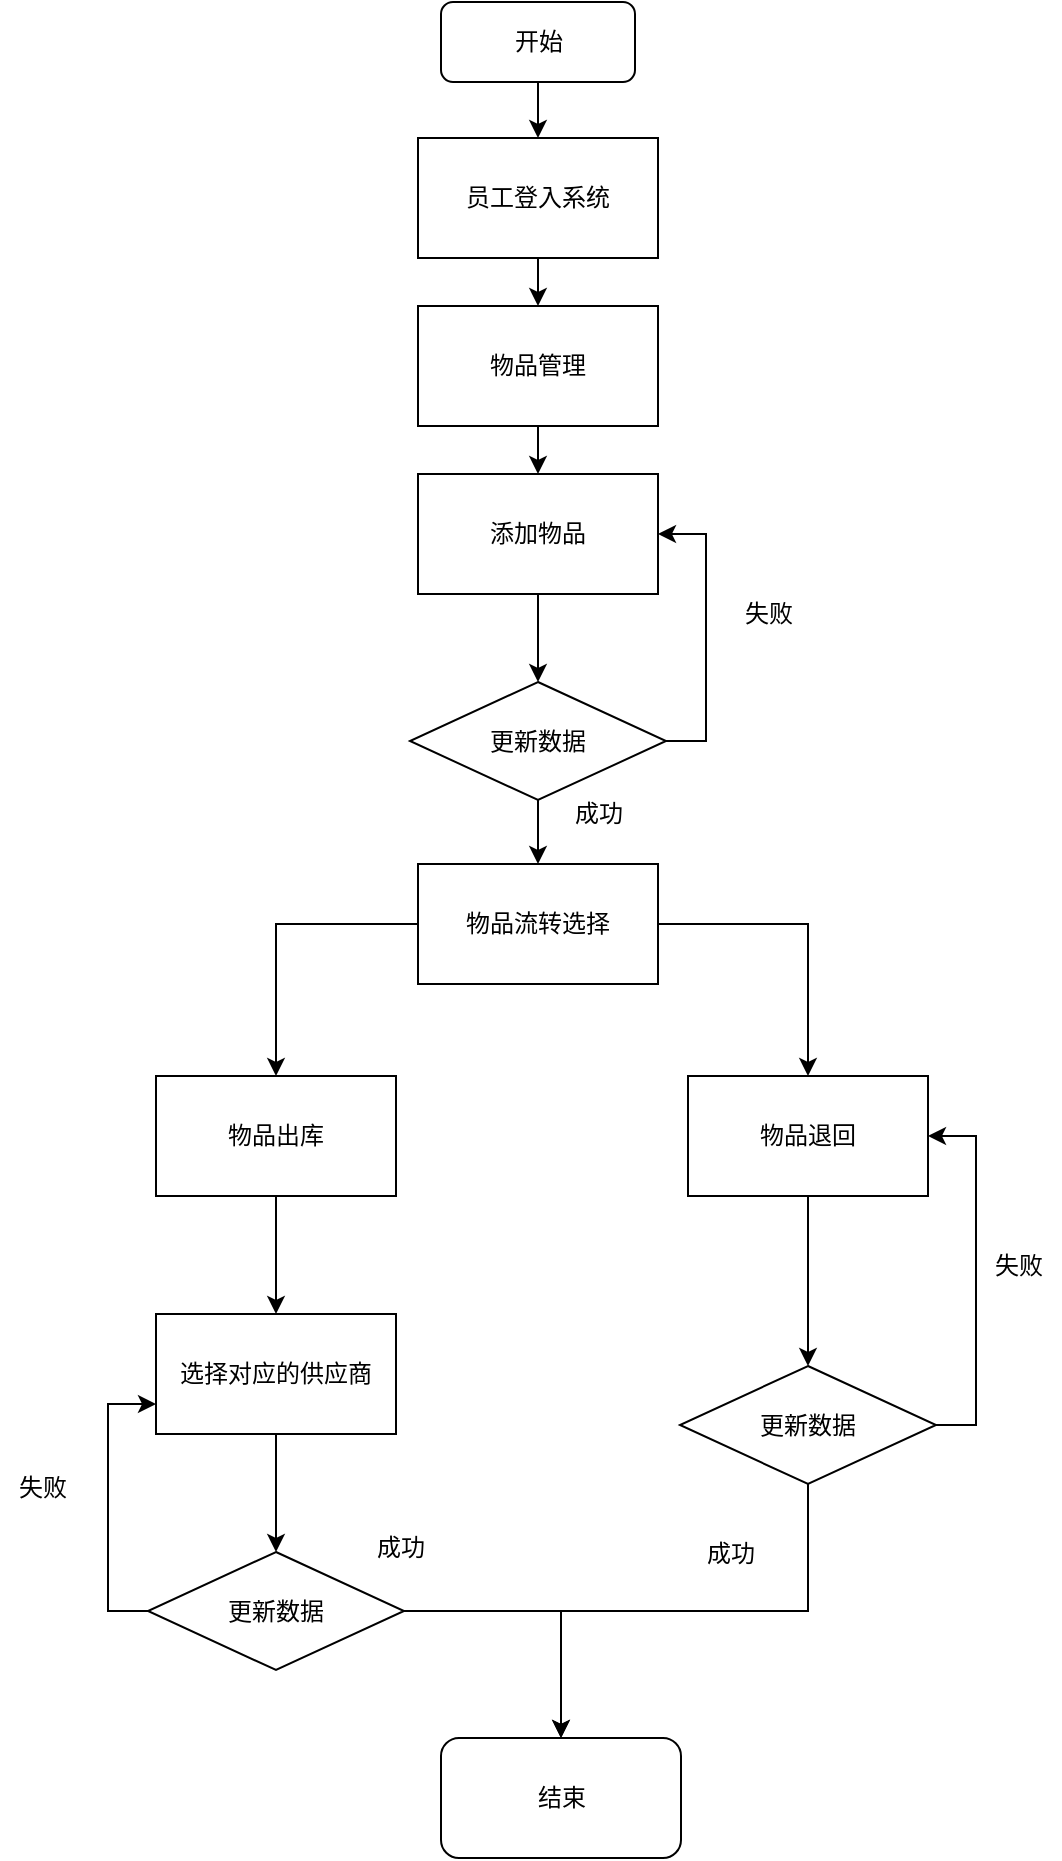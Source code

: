 <mxfile version="26.0.16">
  <diagram name="第 1 页" id="ux8WEZcNqBR8RINytSVA">
    <mxGraphModel dx="1042" dy="573" grid="0" gridSize="10" guides="1" tooltips="1" connect="1" arrows="1" fold="1" page="0" pageScale="1" pageWidth="827" pageHeight="1169" math="0" shadow="0">
      <root>
        <mxCell id="0" />
        <mxCell id="1" parent="0" />
        <mxCell id="MJ6JbtTXi98HIJlVesD6-1" value="" style="edgeStyle=orthogonalEdgeStyle;rounded=0;orthogonalLoop=1;jettySize=auto;html=1;entryX=0.5;entryY=0;entryDx=0;entryDy=0;" edge="1" parent="1" source="MJ6JbtTXi98HIJlVesD6-2" target="MJ6JbtTXi98HIJlVesD6-4">
          <mxGeometry relative="1" as="geometry" />
        </mxCell>
        <mxCell id="MJ6JbtTXi98HIJlVesD6-2" value="开始" style="rounded=1;whiteSpace=wrap;html=1;" vertex="1" parent="1">
          <mxGeometry x="335.5" width="97" height="40" as="geometry" />
        </mxCell>
        <mxCell id="MJ6JbtTXi98HIJlVesD6-3" value="" style="edgeStyle=orthogonalEdgeStyle;rounded=0;orthogonalLoop=1;jettySize=auto;html=1;" edge="1" parent="1" source="MJ6JbtTXi98HIJlVesD6-4" target="MJ6JbtTXi98HIJlVesD6-6">
          <mxGeometry relative="1" as="geometry" />
        </mxCell>
        <mxCell id="MJ6JbtTXi98HIJlVesD6-4" value="员工登入系统" style="rounded=0;whiteSpace=wrap;html=1;" vertex="1" parent="1">
          <mxGeometry x="324" y="68" width="120" height="60" as="geometry" />
        </mxCell>
        <mxCell id="MJ6JbtTXi98HIJlVesD6-5" value="" style="edgeStyle=orthogonalEdgeStyle;rounded=0;orthogonalLoop=1;jettySize=auto;html=1;" edge="1" parent="1" source="MJ6JbtTXi98HIJlVesD6-6" target="MJ6JbtTXi98HIJlVesD6-8">
          <mxGeometry relative="1" as="geometry" />
        </mxCell>
        <mxCell id="MJ6JbtTXi98HIJlVesD6-6" value="物品管理" style="rounded=0;whiteSpace=wrap;html=1;" vertex="1" parent="1">
          <mxGeometry x="324" y="152" width="120" height="60" as="geometry" />
        </mxCell>
        <mxCell id="MJ6JbtTXi98HIJlVesD6-7" value="" style="edgeStyle=orthogonalEdgeStyle;rounded=0;orthogonalLoop=1;jettySize=auto;html=1;" edge="1" parent="1" source="MJ6JbtTXi98HIJlVesD6-8" target="MJ6JbtTXi98HIJlVesD6-11">
          <mxGeometry relative="1" as="geometry" />
        </mxCell>
        <mxCell id="MJ6JbtTXi98HIJlVesD6-8" value="添加物品" style="rounded=0;whiteSpace=wrap;html=1;" vertex="1" parent="1">
          <mxGeometry x="324" y="236" width="120" height="60" as="geometry" />
        </mxCell>
        <mxCell id="MJ6JbtTXi98HIJlVesD6-9" value="" style="edgeStyle=orthogonalEdgeStyle;rounded=0;orthogonalLoop=1;jettySize=auto;html=1;" edge="1" parent="1" source="MJ6JbtTXi98HIJlVesD6-11" target="MJ6JbtTXi98HIJlVesD6-14">
          <mxGeometry relative="1" as="geometry" />
        </mxCell>
        <mxCell id="MJ6JbtTXi98HIJlVesD6-10" style="edgeStyle=orthogonalEdgeStyle;rounded=0;orthogonalLoop=1;jettySize=auto;html=1;entryX=1;entryY=0.5;entryDx=0;entryDy=0;exitX=1;exitY=0.5;exitDx=0;exitDy=0;" edge="1" parent="1" source="MJ6JbtTXi98HIJlVesD6-11" target="MJ6JbtTXi98HIJlVesD6-8">
          <mxGeometry relative="1" as="geometry" />
        </mxCell>
        <mxCell id="MJ6JbtTXi98HIJlVesD6-11" value="更新数据" style="rhombus;whiteSpace=wrap;html=1;rounded=0;" vertex="1" parent="1">
          <mxGeometry x="320" y="340" width="128" height="59" as="geometry" />
        </mxCell>
        <mxCell id="MJ6JbtTXi98HIJlVesD6-12" style="edgeStyle=orthogonalEdgeStyle;rounded=0;orthogonalLoop=1;jettySize=auto;html=1;" edge="1" parent="1" source="MJ6JbtTXi98HIJlVesD6-14" target="MJ6JbtTXi98HIJlVesD6-16">
          <mxGeometry relative="1" as="geometry" />
        </mxCell>
        <mxCell id="MJ6JbtTXi98HIJlVesD6-13" style="edgeStyle=orthogonalEdgeStyle;rounded=0;orthogonalLoop=1;jettySize=auto;html=1;" edge="1" parent="1" source="MJ6JbtTXi98HIJlVesD6-14" target="MJ6JbtTXi98HIJlVesD6-18">
          <mxGeometry relative="1" as="geometry" />
        </mxCell>
        <mxCell id="MJ6JbtTXi98HIJlVesD6-14" value="物品流转选择" style="whiteSpace=wrap;html=1;rounded=0;" vertex="1" parent="1">
          <mxGeometry x="324" y="431" width="120" height="60" as="geometry" />
        </mxCell>
        <mxCell id="MJ6JbtTXi98HIJlVesD6-15" value="" style="edgeStyle=orthogonalEdgeStyle;rounded=0;orthogonalLoop=1;jettySize=auto;html=1;" edge="1" parent="1" source="MJ6JbtTXi98HIJlVesD6-16" target="MJ6JbtTXi98HIJlVesD6-20">
          <mxGeometry relative="1" as="geometry" />
        </mxCell>
        <mxCell id="MJ6JbtTXi98HIJlVesD6-16" value="物品出库" style="whiteSpace=wrap;html=1;rounded=0;" vertex="1" parent="1">
          <mxGeometry x="193" y="537" width="120" height="60" as="geometry" />
        </mxCell>
        <mxCell id="MJ6JbtTXi98HIJlVesD6-17" value="" style="edgeStyle=orthogonalEdgeStyle;rounded=0;orthogonalLoop=1;jettySize=auto;html=1;" edge="1" parent="1" source="MJ6JbtTXi98HIJlVesD6-18" target="MJ6JbtTXi98HIJlVesD6-26">
          <mxGeometry relative="1" as="geometry" />
        </mxCell>
        <mxCell id="MJ6JbtTXi98HIJlVesD6-18" value="物品退回" style="whiteSpace=wrap;html=1;rounded=0;" vertex="1" parent="1">
          <mxGeometry x="459" y="537" width="120" height="60" as="geometry" />
        </mxCell>
        <mxCell id="MJ6JbtTXi98HIJlVesD6-19" value="" style="edgeStyle=orthogonalEdgeStyle;rounded=0;orthogonalLoop=1;jettySize=auto;html=1;" edge="1" parent="1" source="MJ6JbtTXi98HIJlVesD6-20" target="MJ6JbtTXi98HIJlVesD6-23">
          <mxGeometry relative="1" as="geometry" />
        </mxCell>
        <mxCell id="MJ6JbtTXi98HIJlVesD6-20" value="选择对应的供应商" style="whiteSpace=wrap;html=1;rounded=0;" vertex="1" parent="1">
          <mxGeometry x="193" y="656" width="120" height="60" as="geometry" />
        </mxCell>
        <mxCell id="MJ6JbtTXi98HIJlVesD6-21" style="edgeStyle=orthogonalEdgeStyle;rounded=0;orthogonalLoop=1;jettySize=auto;html=1;entryX=0;entryY=0.75;entryDx=0;entryDy=0;" edge="1" parent="1" source="MJ6JbtTXi98HIJlVesD6-23" target="MJ6JbtTXi98HIJlVesD6-20">
          <mxGeometry relative="1" as="geometry">
            <Array as="points">
              <mxPoint x="169" y="804" />
              <mxPoint x="169" y="701" />
            </Array>
          </mxGeometry>
        </mxCell>
        <mxCell id="MJ6JbtTXi98HIJlVesD6-22" style="edgeStyle=orthogonalEdgeStyle;rounded=0;orthogonalLoop=1;jettySize=auto;html=1;" edge="1" parent="1" source="MJ6JbtTXi98HIJlVesD6-23" target="MJ6JbtTXi98HIJlVesD6-29">
          <mxGeometry relative="1" as="geometry" />
        </mxCell>
        <mxCell id="MJ6JbtTXi98HIJlVesD6-23" value="更新数据" style="rhombus;whiteSpace=wrap;html=1;rounded=0;" vertex="1" parent="1">
          <mxGeometry x="189" y="775" width="128" height="59" as="geometry" />
        </mxCell>
        <mxCell id="MJ6JbtTXi98HIJlVesD6-24" style="edgeStyle=orthogonalEdgeStyle;rounded=0;orthogonalLoop=1;jettySize=auto;html=1;entryX=1;entryY=0.5;entryDx=0;entryDy=0;exitX=1;exitY=0.5;exitDx=0;exitDy=0;" edge="1" parent="1" source="MJ6JbtTXi98HIJlVesD6-26" target="MJ6JbtTXi98HIJlVesD6-18">
          <mxGeometry relative="1" as="geometry" />
        </mxCell>
        <mxCell id="MJ6JbtTXi98HIJlVesD6-25" style="edgeStyle=orthogonalEdgeStyle;rounded=0;orthogonalLoop=1;jettySize=auto;html=1;" edge="1" parent="1" source="MJ6JbtTXi98HIJlVesD6-26" target="MJ6JbtTXi98HIJlVesD6-29">
          <mxGeometry relative="1" as="geometry" />
        </mxCell>
        <mxCell id="MJ6JbtTXi98HIJlVesD6-26" value="更新数据" style="rhombus;whiteSpace=wrap;html=1;rounded=0;" vertex="1" parent="1">
          <mxGeometry x="455" y="682" width="128" height="59" as="geometry" />
        </mxCell>
        <mxCell id="MJ6JbtTXi98HIJlVesD6-27" value="失败" style="text;html=1;align=center;verticalAlign=middle;resizable=0;points=[];autosize=1;strokeColor=none;fillColor=none;" vertex="1" parent="1">
          <mxGeometry x="115" y="730" width="42" height="26" as="geometry" />
        </mxCell>
        <mxCell id="MJ6JbtTXi98HIJlVesD6-28" value="失败" style="text;html=1;align=center;verticalAlign=middle;resizable=0;points=[];autosize=1;strokeColor=none;fillColor=none;" vertex="1" parent="1">
          <mxGeometry x="603" y="619" width="42" height="26" as="geometry" />
        </mxCell>
        <mxCell id="MJ6JbtTXi98HIJlVesD6-29" value="结束" style="rounded=1;whiteSpace=wrap;html=1;" vertex="1" parent="1">
          <mxGeometry x="335.5" y="868" width="120" height="60" as="geometry" />
        </mxCell>
        <mxCell id="MJ6JbtTXi98HIJlVesD6-30" value="成功" style="text;html=1;align=center;verticalAlign=middle;resizable=0;points=[];autosize=1;strokeColor=none;fillColor=none;" vertex="1" parent="1">
          <mxGeometry x="294" y="760" width="42" height="26" as="geometry" />
        </mxCell>
        <mxCell id="MJ6JbtTXi98HIJlVesD6-31" value="成功" style="text;html=1;align=center;verticalAlign=middle;resizable=0;points=[];autosize=1;strokeColor=none;fillColor=none;" vertex="1" parent="1">
          <mxGeometry x="459" y="763" width="42" height="26" as="geometry" />
        </mxCell>
        <mxCell id="MJ6JbtTXi98HIJlVesD6-32" value="失败" style="text;html=1;align=center;verticalAlign=middle;resizable=0;points=[];autosize=1;strokeColor=none;fillColor=none;" vertex="1" parent="1">
          <mxGeometry x="478" y="293" width="42" height="26" as="geometry" />
        </mxCell>
        <mxCell id="MJ6JbtTXi98HIJlVesD6-33" value="成功" style="text;html=1;align=center;verticalAlign=middle;resizable=0;points=[];autosize=1;strokeColor=none;fillColor=none;" vertex="1" parent="1">
          <mxGeometry x="393" y="393" width="42" height="26" as="geometry" />
        </mxCell>
      </root>
    </mxGraphModel>
  </diagram>
</mxfile>
